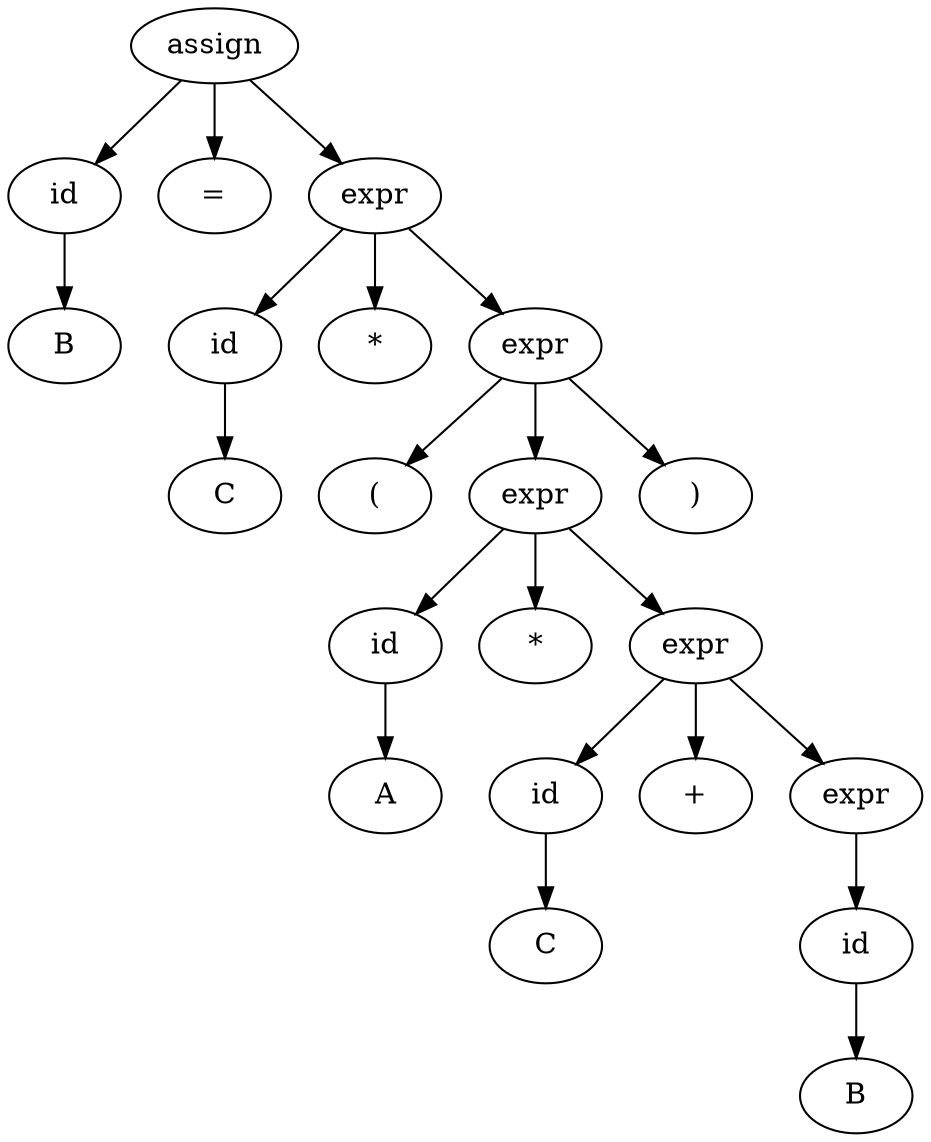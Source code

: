 digraph problem_2_a {
	ordering=out;

	id_1 [label="id"]
	id_2 [label="id"]
	id_3 [label="id"]
	id_4 [label="id"]
	id_5 [label="id"]
	expr_1 [label="expr"]
	expr_2 [label="expr"]
	expr_3 [label="expr"]
	expr_4 [label="expr"]
	expr_5 [label="expr"]
	times_1 [label="*"]
	times_2 [label="*"]
	B_1 [label="B"]
	B_2 [label="B"]
	C_1 [label="C"]
	C_2 [label="C"]
	paren_1 [label="("]
	paren_2 [label=")"]

	assign -> id_1 -> B_1
	assign -> "="
	assign -> expr_1 -> id_2 -> C_1
	expr_1 -> times_1
	expr_1 -> expr_2 -> paren_1
	expr_2 -> expr_3
	expr_2 -> paren_2
	expr_3 -> id_3 -> A
	expr_3 -> times_2
	expr_3 -> expr_4 -> id_4 -> C_2
	expr_4 -> "+"
	expr_4 -> expr_5 -> id_5 -> B_2
}